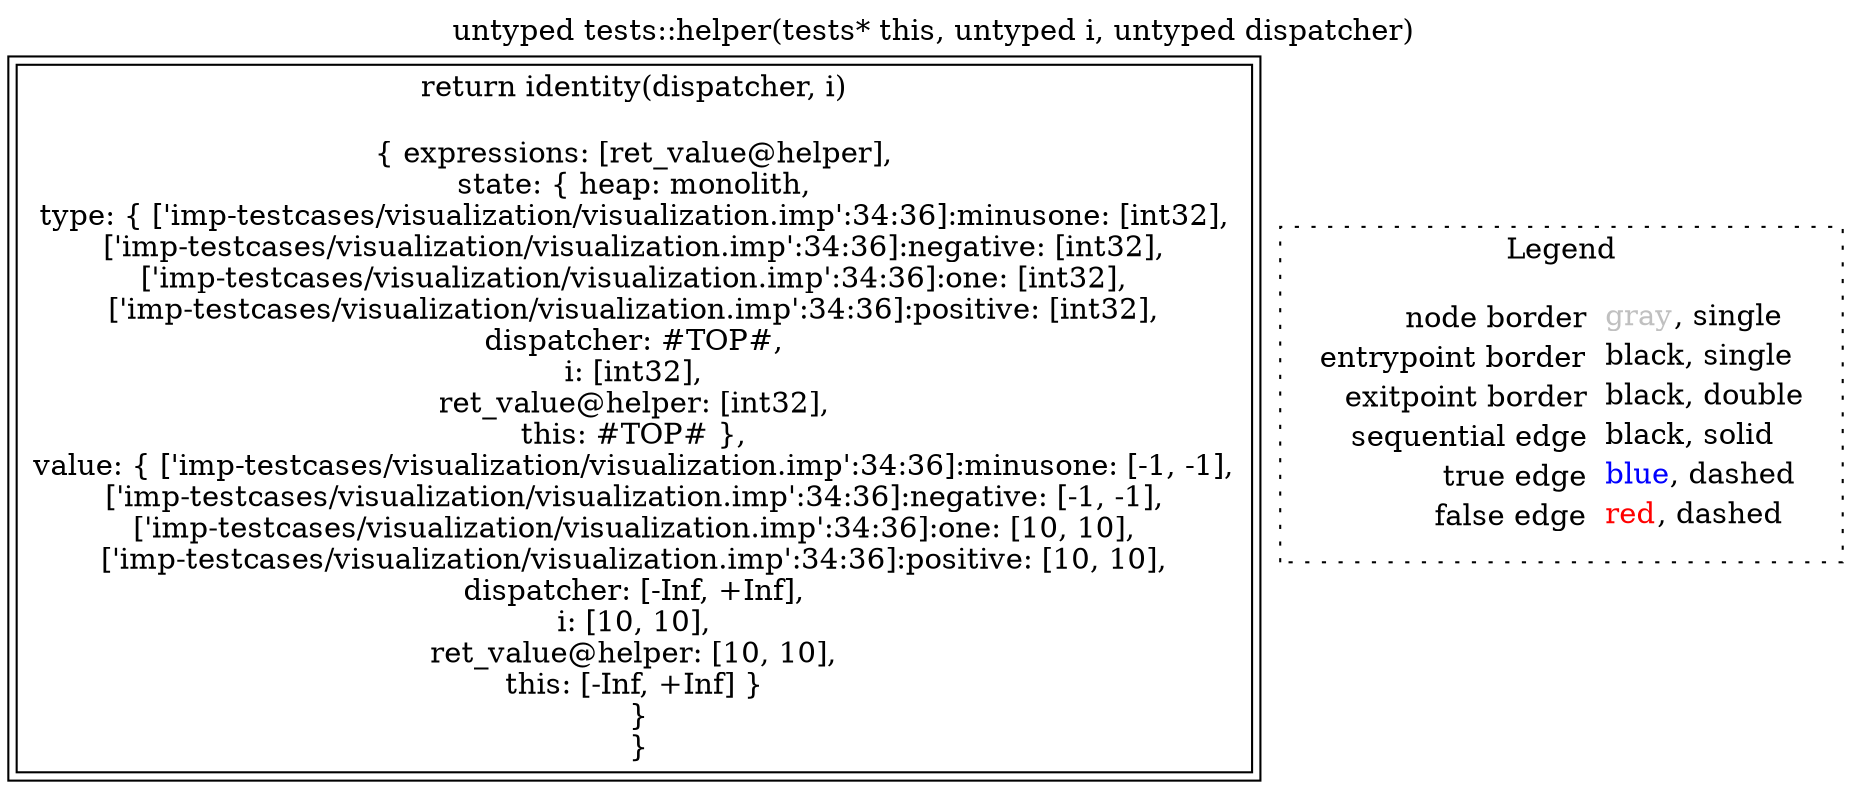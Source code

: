 digraph {
	labelloc="t";
	label="untyped tests::helper(tests* this, untyped i, untyped dispatcher)";
	"node0" [shape="rect",color="black",peripheries="2",label=<return identity(dispatcher, i)<BR/><BR/>{ expressions: [ret_value@helper],<BR/>state: { heap: monolith,<BR/>type: { ['imp-testcases/visualization/visualization.imp':34:36]:minusone: [int32],<BR/>['imp-testcases/visualization/visualization.imp':34:36]:negative: [int32],<BR/>['imp-testcases/visualization/visualization.imp':34:36]:one: [int32],<BR/>['imp-testcases/visualization/visualization.imp':34:36]:positive: [int32],<BR/>dispatcher: #TOP#,<BR/>i: [int32],<BR/>ret_value@helper: [int32],<BR/>this: #TOP# },<BR/>value: { ['imp-testcases/visualization/visualization.imp':34:36]:minusone: [-1, -1],<BR/>['imp-testcases/visualization/visualization.imp':34:36]:negative: [-1, -1],<BR/>['imp-testcases/visualization/visualization.imp':34:36]:one: [10, 10],<BR/>['imp-testcases/visualization/visualization.imp':34:36]:positive: [10, 10],<BR/>dispatcher: [-Inf, +Inf],<BR/>i: [10, 10],<BR/>ret_value@helper: [10, 10],<BR/>this: [-Inf, +Inf] }<BR/> }<BR/> }<BR/>>];
subgraph cluster_legend {
	label="Legend";
	style=dotted;
	node [shape=plaintext];
	"legend" [label=<<table border="0" cellpadding="2" cellspacing="0" cellborder="0"><tr><td align="right">node border&nbsp;</td><td align="left"><font color="gray">gray</font>, single</td></tr><tr><td align="right">entrypoint border&nbsp;</td><td align="left"><font color="black">black</font>, single</td></tr><tr><td align="right">exitpoint border&nbsp;</td><td align="left"><font color="black">black</font>, double</td></tr><tr><td align="right">sequential edge&nbsp;</td><td align="left"><font color="black">black</font>, solid</td></tr><tr><td align="right">true edge&nbsp;</td><td align="left"><font color="blue">blue</font>, dashed</td></tr><tr><td align="right">false edge&nbsp;</td><td align="left"><font color="red">red</font>, dashed</td></tr></table>>];
}

}
